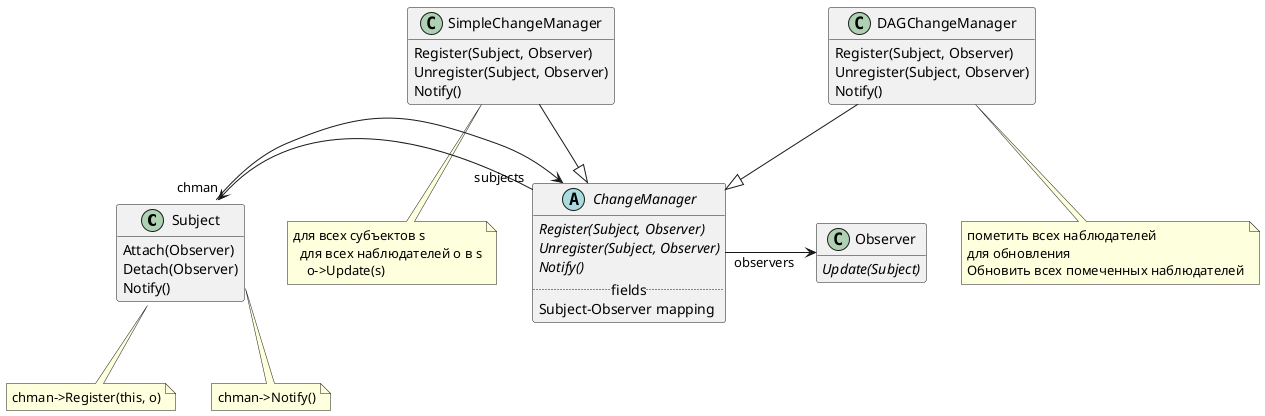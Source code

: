 @startuml
hide empty members

class Subject {
  Attach(Observer)
  Detach(Observer)
  Notify()
}
note as NotifyNote
chman->Notify()
end note

note as RegisterNote
chman->Register(this, o)
end note

abstract class ChangeManager {
  {abstract} Register(Subject, Observer)
  {abstract} Unregister(Subject, Observer)
  {abstract} Notify()
  ..fields..
  Subject-Observer mapping
}

class Observer {
  {abstract} Update(Subject)
}

class SimpleChangeManager {
  Register(Subject, Observer)
  Unregister(Subject, Observer)
  Notify()
}
note as SimpleNote
для всех субъектов s
  для всех наблюдателей o в s
    o->Update(s)
end note
SimpleChangeManager .. SimpleNote

class DAGChangeManager {
  Register(Subject, Observer)
  Unregister(Subject, Observer)
  Notify()
}
note as DAGNote
пометить всех наблюдателей
для обновления
Обновить всех помеченных наблюдателей
end note
DAGChangeManager .. DAGNote

SimpleChangeManager --|> ChangeManager
DAGChangeManager --|> ChangeManager
ChangeManager "observers" -r-> Observer : \t\t
ChangeManager "subjects" -l-> Subject : \t\t
Subject "chman" -r-> ChangeManager

Subject::Notify .. NotifyNote
Subject::Register .. RegisterNote
@enduml
